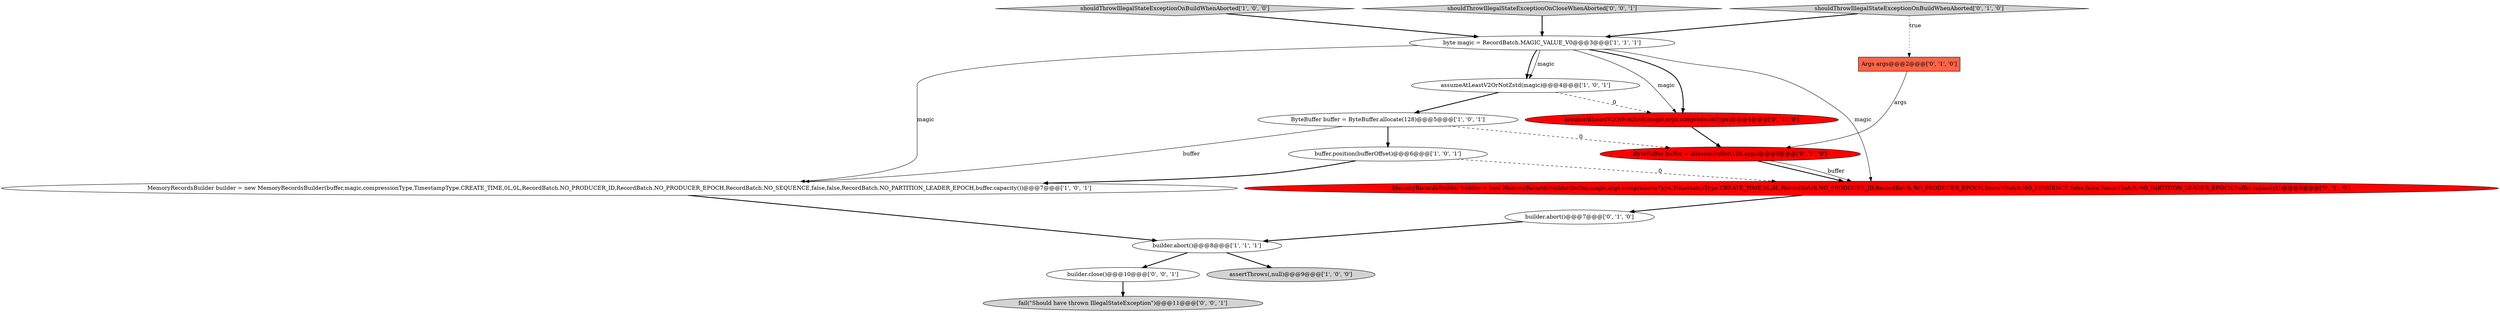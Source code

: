 digraph {
14 [style = filled, label = "shouldThrowIllegalStateExceptionOnCloseWhenAborted['0', '0', '1']", fillcolor = lightgray, shape = diamond image = "AAA0AAABBB3BBB"];
5 [style = filled, label = "shouldThrowIllegalStateExceptionOnBuildWhenAborted['1', '0', '0']", fillcolor = lightgray, shape = diamond image = "AAA0AAABBB1BBB"];
6 [style = filled, label = "buffer.position(bufferOffset)@@@6@@@['1', '0', '1']", fillcolor = white, shape = ellipse image = "AAA0AAABBB1BBB"];
11 [style = filled, label = "MemoryRecordsBuilder builder = new MemoryRecordsBuilder(buffer,magic,args.compressionType,TimestampType.CREATE_TIME,0L,0L,RecordBatch.NO_PRODUCER_ID,RecordBatch.NO_PRODUCER_EPOCH,RecordBatch.NO_SEQUENCE,false,false,RecordBatch.NO_PARTITION_LEADER_EPOCH,buffer.capacity())@@@6@@@['0', '1', '0']", fillcolor = red, shape = ellipse image = "AAA1AAABBB2BBB"];
12 [style = filled, label = "Args args@@@2@@@['0', '1', '0']", fillcolor = tomato, shape = box image = "AAA1AAABBB2BBB"];
7 [style = filled, label = "ByteBuffer buffer = ByteBuffer.allocate(128)@@@5@@@['1', '0', '1']", fillcolor = white, shape = ellipse image = "AAA0AAABBB1BBB"];
10 [style = filled, label = "builder.abort()@@@7@@@['0', '1', '0']", fillcolor = white, shape = ellipse image = "AAA0AAABBB2BBB"];
4 [style = filled, label = "builder.abort()@@@8@@@['1', '1', '1']", fillcolor = white, shape = ellipse image = "AAA0AAABBB1BBB"];
1 [style = filled, label = "MemoryRecordsBuilder builder = new MemoryRecordsBuilder(buffer,magic,compressionType,TimestampType.CREATE_TIME,0L,0L,RecordBatch.NO_PRODUCER_ID,RecordBatch.NO_PRODUCER_EPOCH,RecordBatch.NO_SEQUENCE,false,false,RecordBatch.NO_PARTITION_LEADER_EPOCH,buffer.capacity())@@@7@@@['1', '0', '1']", fillcolor = white, shape = ellipse image = "AAA0AAABBB1BBB"];
13 [style = filled, label = "shouldThrowIllegalStateExceptionOnBuildWhenAborted['0', '1', '0']", fillcolor = lightgray, shape = diamond image = "AAA0AAABBB2BBB"];
15 [style = filled, label = "builder.close()@@@10@@@['0', '0', '1']", fillcolor = white, shape = ellipse image = "AAA0AAABBB3BBB"];
3 [style = filled, label = "byte magic = RecordBatch.MAGIC_VALUE_V0@@@3@@@['1', '1', '1']", fillcolor = white, shape = ellipse image = "AAA0AAABBB1BBB"];
9 [style = filled, label = "ByteBuffer buffer = allocateBuffer(128,args)@@@5@@@['0', '1', '0']", fillcolor = red, shape = ellipse image = "AAA1AAABBB2BBB"];
16 [style = filled, label = "fail(\"Should have thrown IllegalStateException\")@@@11@@@['0', '0', '1']", fillcolor = lightgray, shape = ellipse image = "AAA0AAABBB3BBB"];
0 [style = filled, label = "assumeAtLeastV2OrNotZstd(magic)@@@4@@@['1', '0', '1']", fillcolor = white, shape = ellipse image = "AAA0AAABBB1BBB"];
8 [style = filled, label = "assumeAtLeastV2OrNotZstd(magic,args.compressionType)@@@4@@@['0', '1', '0']", fillcolor = red, shape = ellipse image = "AAA1AAABBB2BBB"];
2 [style = filled, label = "assertThrows(,null)@@@9@@@['1', '0', '0']", fillcolor = lightgray, shape = ellipse image = "AAA0AAABBB1BBB"];
5->3 [style = bold, label=""];
14->3 [style = bold, label=""];
1->4 [style = bold, label=""];
9->11 [style = bold, label=""];
3->8 [style = solid, label="magic"];
13->12 [style = dotted, label="true"];
4->15 [style = bold, label=""];
6->11 [style = dashed, label="0"];
4->2 [style = bold, label=""];
15->16 [style = bold, label=""];
3->0 [style = bold, label=""];
0->7 [style = bold, label=""];
3->0 [style = solid, label="magic"];
6->1 [style = bold, label=""];
13->3 [style = bold, label=""];
11->10 [style = bold, label=""];
7->9 [style = dashed, label="0"];
3->8 [style = bold, label=""];
3->1 [style = solid, label="magic"];
7->6 [style = bold, label=""];
9->11 [style = solid, label="buffer"];
8->9 [style = bold, label=""];
10->4 [style = bold, label=""];
3->11 [style = solid, label="magic"];
12->9 [style = solid, label="args"];
0->8 [style = dashed, label="0"];
7->1 [style = solid, label="buffer"];
}
